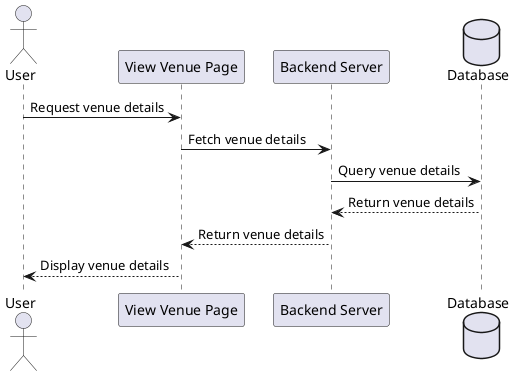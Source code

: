 @startuml
actor User
participant "View Venue Page" as ViewVenuePage
participant "Backend Server" as BackendServer
database Database

User -> ViewVenuePage: Request venue details
ViewVenuePage -> BackendServer: Fetch venue details
BackendServer -> Database: Query venue details
Database --> BackendServer: Return venue details
BackendServer --> ViewVenuePage: Return venue details
ViewVenuePage --> User: Display venue details
@enduml
